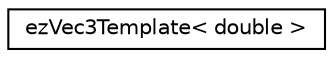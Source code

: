 digraph "Graphical Class Hierarchy"
{
 // LATEX_PDF_SIZE
  edge [fontname="Helvetica",fontsize="10",labelfontname="Helvetica",labelfontsize="10"];
  node [fontname="Helvetica",fontsize="10",shape=record];
  rankdir="LR";
  Node0 [label="ezVec3Template\< double \>",height=0.2,width=0.4,color="black", fillcolor="white", style="filled",URL="$d6/dbd/structez_vec3_template.htm",tooltip=" "];
}
